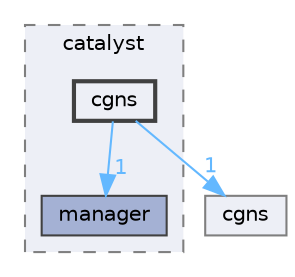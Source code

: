 digraph "src/visualization/catalyst/cgns"
{
 // INTERACTIVE_SVG=YES
 // LATEX_PDF_SIZE
  bgcolor="transparent";
  edge [fontname=Helvetica,fontsize=10,labelfontname=Helvetica,labelfontsize=10];
  node [fontname=Helvetica,fontsize=10,shape=box,height=0.2,width=0.4];
  compound=true
  subgraph clusterdir_c3c45e1f3135eb5f9667e971577f0620 {
    graph [ bgcolor="#edeff6", pencolor="grey50", label="catalyst", fontname=Helvetica,fontsize=10 style="filled,dashed", URL="dir_c3c45e1f3135eb5f9667e971577f0620.html",tooltip=""]
  dir_cf86dd9e88440952dcb4faf1a63e19a3 [label="manager", fillcolor="#a4b1d4", color="grey25", style="filled", URL="dir_cf86dd9e88440952dcb4faf1a63e19a3.html",tooltip=""];
  dir_279bfbfcf4afb037c20484bf8e0a8e66 [label="cgns", fillcolor="#edeff6", color="grey25", style="filled,bold", URL="dir_279bfbfcf4afb037c20484bf8e0a8e66.html",tooltip=""];
  }
  dir_44ddcfcd8d126daea8faa82ee802e03a [label="cgns", fillcolor="#edeff6", color="grey50", style="filled", URL="dir_44ddcfcd8d126daea8faa82ee802e03a.html",tooltip=""];
  dir_279bfbfcf4afb037c20484bf8e0a8e66->dir_44ddcfcd8d126daea8faa82ee802e03a [headlabel="1", labeldistance=1.5 headhref="dir_000004_000005.html" color="steelblue1" fontcolor="steelblue1"];
  dir_279bfbfcf4afb037c20484bf8e0a8e66->dir_cf86dd9e88440952dcb4faf1a63e19a3 [headlabel="1", labeldistance=1.5 headhref="dir_000004_000019.html" color="steelblue1" fontcolor="steelblue1"];
}
